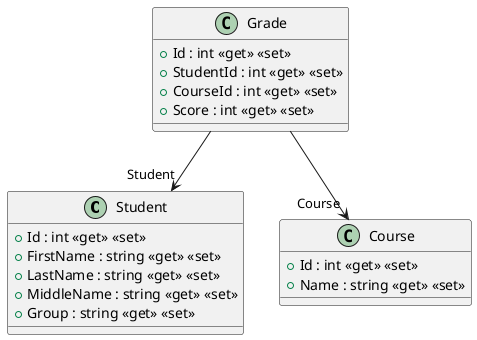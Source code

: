 @startuml
class Student {
    + Id : int <<get>> <<set>>
    + FirstName : string <<get>> <<set>>
    + LastName : string <<get>> <<set>>
    + MiddleName : string <<get>> <<set>>
    + Group : string <<get>> <<set>>
}
class Course {
    + Id : int <<get>> <<set>>
    + Name : string <<get>> <<set>>
}
class Grade {
    + Id : int <<get>> <<set>>
    + StudentId : int <<get>> <<set>>
    + CourseId : int <<get>> <<set>>
    + Score : int <<get>> <<set>>
}
Grade --> "Student" Student
Grade --> "Course" Course
@enduml
